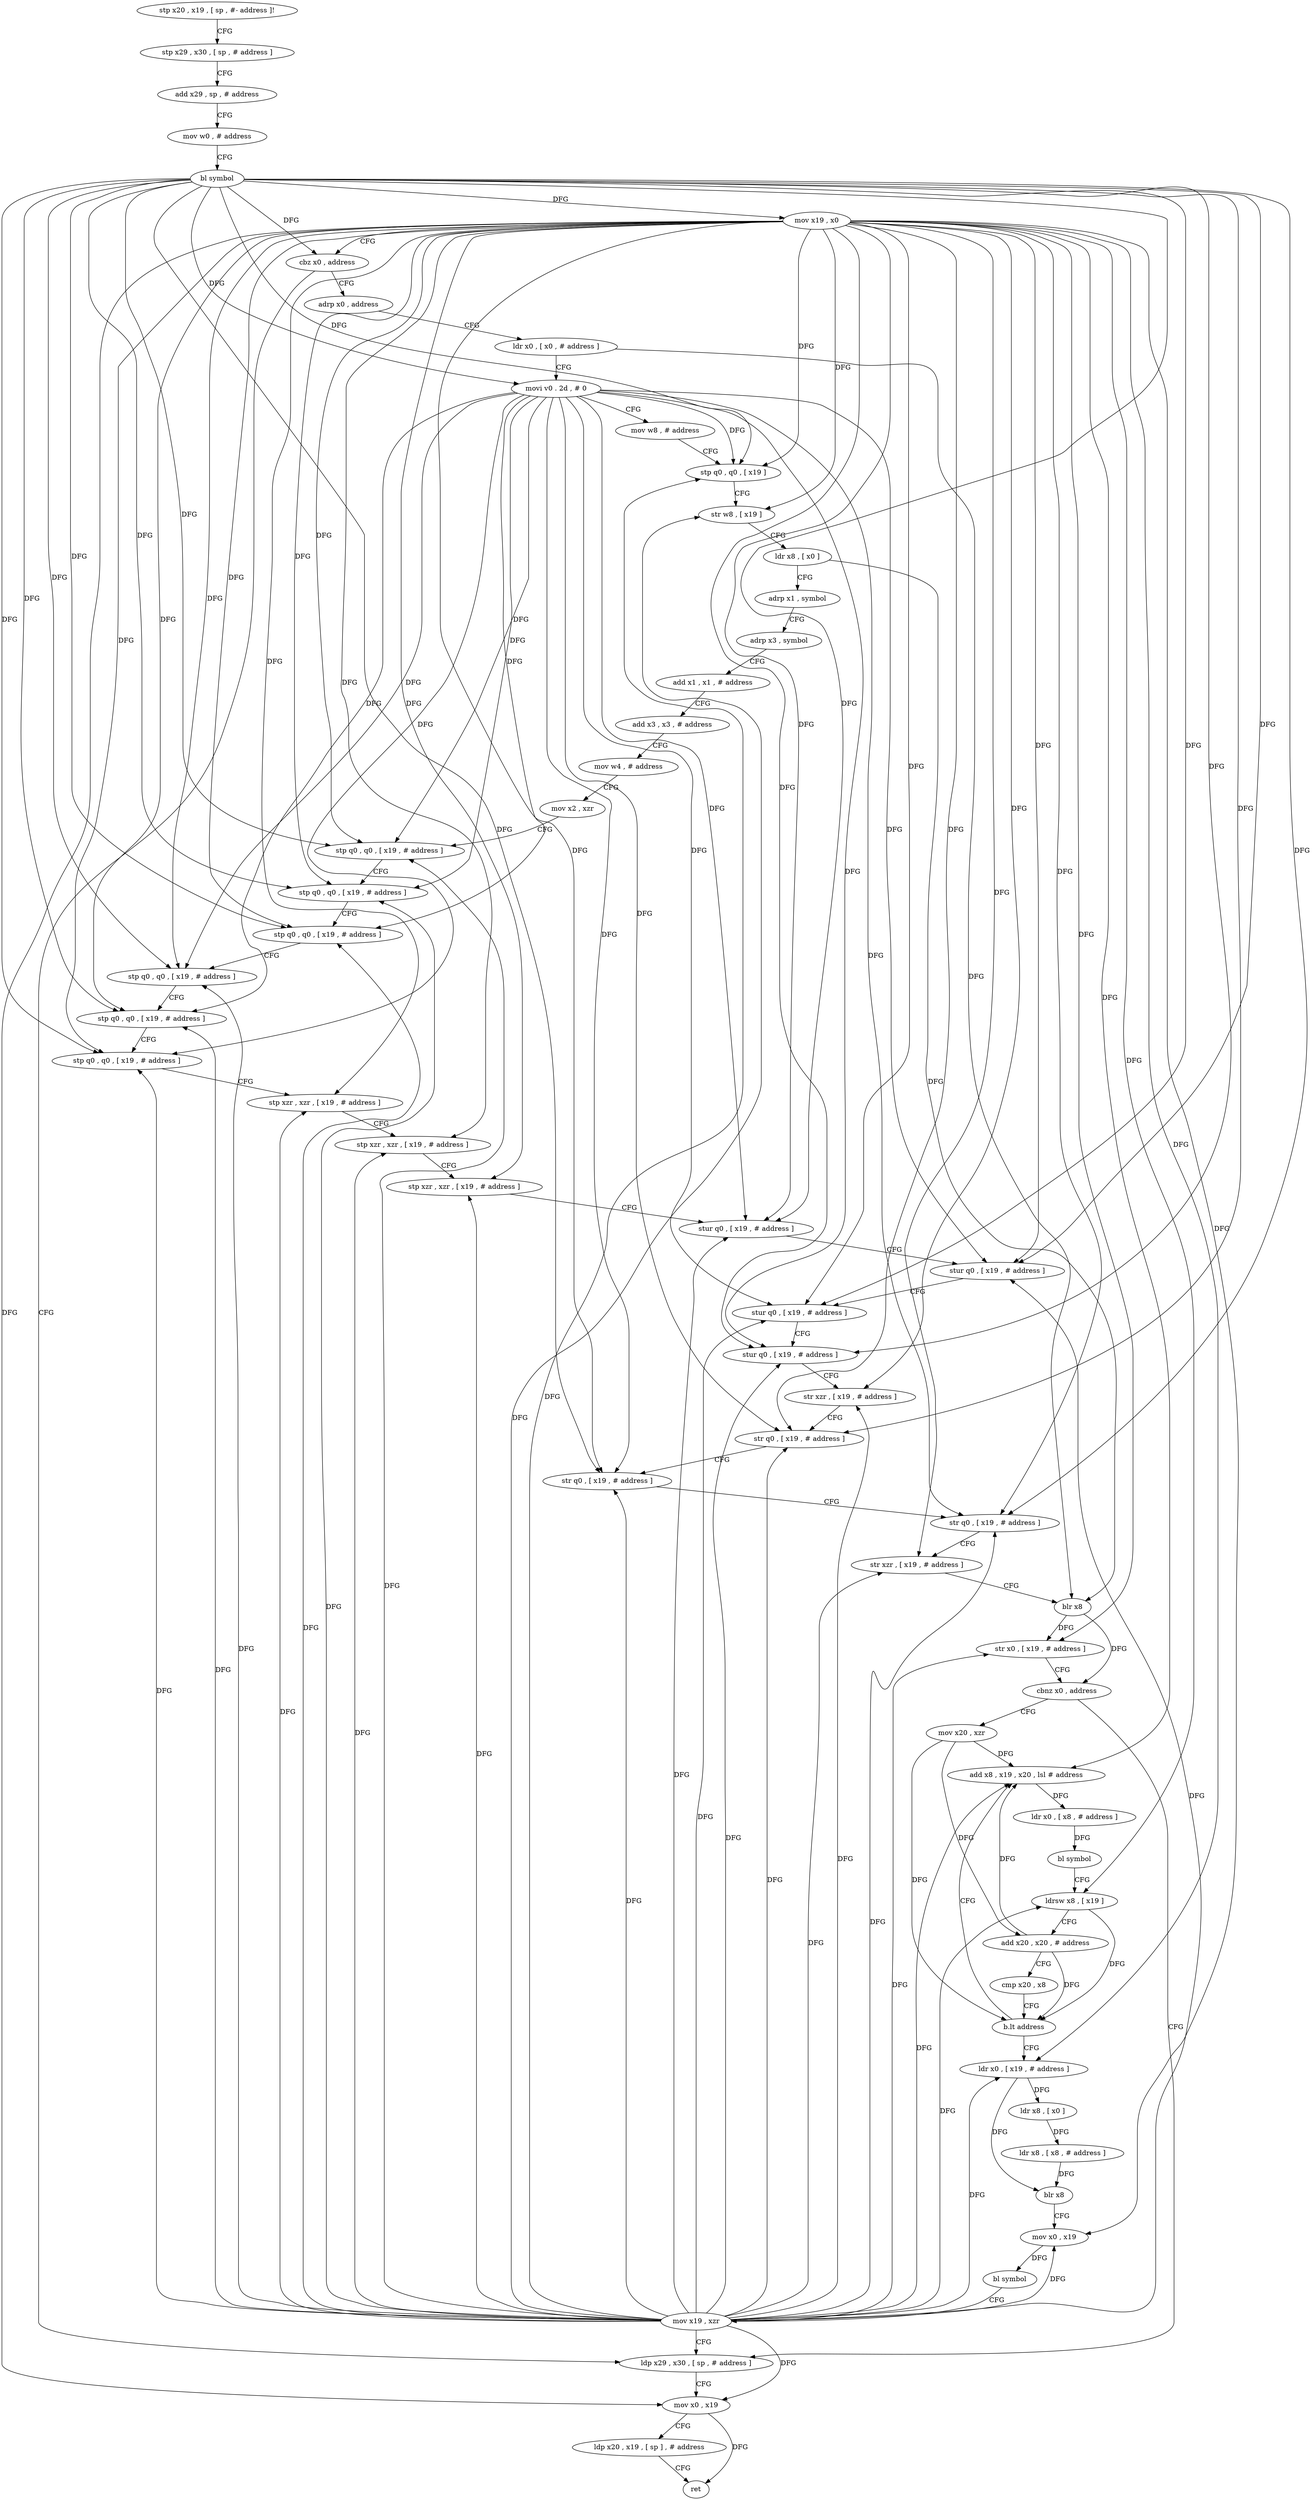 digraph "func" {
"67972" [label = "stp x20 , x19 , [ sp , #- address ]!" ]
"67976" [label = "stp x29 , x30 , [ sp , # address ]" ]
"67980" [label = "add x29 , sp , # address" ]
"67984" [label = "mov w0 , # address" ]
"67988" [label = "bl symbol" ]
"67992" [label = "mov x19 , x0" ]
"67996" [label = "cbz x0 , address" ]
"68196" [label = "ldp x29 , x30 , [ sp , # address ]" ]
"68000" [label = "adrp x0 , address" ]
"68200" [label = "mov x0 , x19" ]
"68204" [label = "ldp x20 , x19 , [ sp ] , # address" ]
"68208" [label = "ret" ]
"68004" [label = "ldr x0 , [ x0 , # address ]" ]
"68008" [label = "movi v0 . 2d , # 0" ]
"68012" [label = "mov w8 , # address" ]
"68016" [label = "stp q0 , q0 , [ x19 ]" ]
"68020" [label = "str w8 , [ x19 ]" ]
"68024" [label = "ldr x8 , [ x0 ]" ]
"68028" [label = "adrp x1 , symbol" ]
"68032" [label = "adrp x3 , symbol" ]
"68036" [label = "add x1 , x1 , # address" ]
"68040" [label = "add x3 , x3 , # address" ]
"68044" [label = "mov w4 , # address" ]
"68048" [label = "mov x2 , xzr" ]
"68052" [label = "stp q0 , q0 , [ x19 , # address ]" ]
"68056" [label = "stp q0 , q0 , [ x19 , # address ]" ]
"68060" [label = "stp q0 , q0 , [ x19 , # address ]" ]
"68064" [label = "stp q0 , q0 , [ x19 , # address ]" ]
"68068" [label = "stp q0 , q0 , [ x19 , # address ]" ]
"68072" [label = "stp q0 , q0 , [ x19 , # address ]" ]
"68076" [label = "stp xzr , xzr , [ x19 , # address ]" ]
"68080" [label = "stp xzr , xzr , [ x19 , # address ]" ]
"68084" [label = "stp xzr , xzr , [ x19 , # address ]" ]
"68088" [label = "stur q0 , [ x19 , # address ]" ]
"68092" [label = "stur q0 , [ x19 , # address ]" ]
"68096" [label = "stur q0 , [ x19 , # address ]" ]
"68100" [label = "stur q0 , [ x19 , # address ]" ]
"68104" [label = "str xzr , [ x19 , # address ]" ]
"68108" [label = "str q0 , [ x19 , # address ]" ]
"68112" [label = "str q0 , [ x19 , # address ]" ]
"68116" [label = "str q0 , [ x19 , # address ]" ]
"68120" [label = "str xzr , [ x19 , # address ]" ]
"68124" [label = "blr x8" ]
"68128" [label = "str x0 , [ x19 , # address ]" ]
"68132" [label = "cbnz x0 , address" ]
"68136" [label = "mov x20 , xzr" ]
"68140" [label = "add x8 , x19 , x20 , lsl # address" ]
"68144" [label = "ldr x0 , [ x8 , # address ]" ]
"68148" [label = "bl symbol" ]
"68152" [label = "ldrsw x8 , [ x19 ]" ]
"68156" [label = "add x20 , x20 , # address" ]
"68160" [label = "cmp x20 , x8" ]
"68164" [label = "b.lt address" ]
"68168" [label = "ldr x0 , [ x19 , # address ]" ]
"68172" [label = "ldr x8 , [ x0 ]" ]
"68176" [label = "ldr x8 , [ x8 , # address ]" ]
"68180" [label = "blr x8" ]
"68184" [label = "mov x0 , x19" ]
"68188" [label = "bl symbol" ]
"68192" [label = "mov x19 , xzr" ]
"67972" -> "67976" [ label = "CFG" ]
"67976" -> "67980" [ label = "CFG" ]
"67980" -> "67984" [ label = "CFG" ]
"67984" -> "67988" [ label = "CFG" ]
"67988" -> "67992" [ label = "DFG" ]
"67988" -> "67996" [ label = "DFG" ]
"67988" -> "68008" [ label = "DFG" ]
"67988" -> "68016" [ label = "DFG" ]
"67988" -> "68052" [ label = "DFG" ]
"67988" -> "68056" [ label = "DFG" ]
"67988" -> "68060" [ label = "DFG" ]
"67988" -> "68064" [ label = "DFG" ]
"67988" -> "68068" [ label = "DFG" ]
"67988" -> "68072" [ label = "DFG" ]
"67988" -> "68088" [ label = "DFG" ]
"67988" -> "68092" [ label = "DFG" ]
"67988" -> "68096" [ label = "DFG" ]
"67988" -> "68100" [ label = "DFG" ]
"67988" -> "68108" [ label = "DFG" ]
"67988" -> "68112" [ label = "DFG" ]
"67988" -> "68116" [ label = "DFG" ]
"67992" -> "67996" [ label = "CFG" ]
"67992" -> "68200" [ label = "DFG" ]
"67992" -> "68016" [ label = "DFG" ]
"67992" -> "68020" [ label = "DFG" ]
"67992" -> "68052" [ label = "DFG" ]
"67992" -> "68056" [ label = "DFG" ]
"67992" -> "68060" [ label = "DFG" ]
"67992" -> "68064" [ label = "DFG" ]
"67992" -> "68068" [ label = "DFG" ]
"67992" -> "68072" [ label = "DFG" ]
"67992" -> "68076" [ label = "DFG" ]
"67992" -> "68080" [ label = "DFG" ]
"67992" -> "68084" [ label = "DFG" ]
"67992" -> "68088" [ label = "DFG" ]
"67992" -> "68092" [ label = "DFG" ]
"67992" -> "68096" [ label = "DFG" ]
"67992" -> "68100" [ label = "DFG" ]
"67992" -> "68104" [ label = "DFG" ]
"67992" -> "68108" [ label = "DFG" ]
"67992" -> "68112" [ label = "DFG" ]
"67992" -> "68116" [ label = "DFG" ]
"67992" -> "68120" [ label = "DFG" ]
"67992" -> "68128" [ label = "DFG" ]
"67992" -> "68140" [ label = "DFG" ]
"67992" -> "68152" [ label = "DFG" ]
"67992" -> "68168" [ label = "DFG" ]
"67992" -> "68184" [ label = "DFG" ]
"67996" -> "68196" [ label = "CFG" ]
"67996" -> "68000" [ label = "CFG" ]
"68196" -> "68200" [ label = "CFG" ]
"68000" -> "68004" [ label = "CFG" ]
"68200" -> "68204" [ label = "CFG" ]
"68200" -> "68208" [ label = "DFG" ]
"68204" -> "68208" [ label = "CFG" ]
"68004" -> "68008" [ label = "CFG" ]
"68004" -> "68124" [ label = "DFG" ]
"68008" -> "68012" [ label = "CFG" ]
"68008" -> "68016" [ label = "DFG" ]
"68008" -> "68052" [ label = "DFG" ]
"68008" -> "68056" [ label = "DFG" ]
"68008" -> "68060" [ label = "DFG" ]
"68008" -> "68064" [ label = "DFG" ]
"68008" -> "68068" [ label = "DFG" ]
"68008" -> "68072" [ label = "DFG" ]
"68008" -> "68088" [ label = "DFG" ]
"68008" -> "68092" [ label = "DFG" ]
"68008" -> "68096" [ label = "DFG" ]
"68008" -> "68100" [ label = "DFG" ]
"68008" -> "68108" [ label = "DFG" ]
"68008" -> "68112" [ label = "DFG" ]
"68008" -> "68116" [ label = "DFG" ]
"68012" -> "68016" [ label = "CFG" ]
"68016" -> "68020" [ label = "CFG" ]
"68020" -> "68024" [ label = "CFG" ]
"68024" -> "68028" [ label = "CFG" ]
"68024" -> "68124" [ label = "DFG" ]
"68028" -> "68032" [ label = "CFG" ]
"68032" -> "68036" [ label = "CFG" ]
"68036" -> "68040" [ label = "CFG" ]
"68040" -> "68044" [ label = "CFG" ]
"68044" -> "68048" [ label = "CFG" ]
"68048" -> "68052" [ label = "CFG" ]
"68052" -> "68056" [ label = "CFG" ]
"68056" -> "68060" [ label = "CFG" ]
"68060" -> "68064" [ label = "CFG" ]
"68064" -> "68068" [ label = "CFG" ]
"68068" -> "68072" [ label = "CFG" ]
"68072" -> "68076" [ label = "CFG" ]
"68076" -> "68080" [ label = "CFG" ]
"68080" -> "68084" [ label = "CFG" ]
"68084" -> "68088" [ label = "CFG" ]
"68088" -> "68092" [ label = "CFG" ]
"68092" -> "68096" [ label = "CFG" ]
"68096" -> "68100" [ label = "CFG" ]
"68100" -> "68104" [ label = "CFG" ]
"68104" -> "68108" [ label = "CFG" ]
"68108" -> "68112" [ label = "CFG" ]
"68112" -> "68116" [ label = "CFG" ]
"68116" -> "68120" [ label = "CFG" ]
"68120" -> "68124" [ label = "CFG" ]
"68124" -> "68128" [ label = "DFG" ]
"68124" -> "68132" [ label = "DFG" ]
"68128" -> "68132" [ label = "CFG" ]
"68132" -> "68196" [ label = "CFG" ]
"68132" -> "68136" [ label = "CFG" ]
"68136" -> "68140" [ label = "DFG" ]
"68136" -> "68156" [ label = "DFG" ]
"68136" -> "68164" [ label = "DFG" ]
"68140" -> "68144" [ label = "DFG" ]
"68144" -> "68148" [ label = "DFG" ]
"68148" -> "68152" [ label = "CFG" ]
"68152" -> "68156" [ label = "CFG" ]
"68152" -> "68164" [ label = "DFG" ]
"68156" -> "68160" [ label = "CFG" ]
"68156" -> "68140" [ label = "DFG" ]
"68156" -> "68164" [ label = "DFG" ]
"68160" -> "68164" [ label = "CFG" ]
"68164" -> "68140" [ label = "CFG" ]
"68164" -> "68168" [ label = "CFG" ]
"68168" -> "68172" [ label = "DFG" ]
"68168" -> "68180" [ label = "DFG" ]
"68172" -> "68176" [ label = "DFG" ]
"68176" -> "68180" [ label = "DFG" ]
"68180" -> "68184" [ label = "CFG" ]
"68184" -> "68188" [ label = "DFG" ]
"68188" -> "68192" [ label = "CFG" ]
"68192" -> "68196" [ label = "CFG" ]
"68192" -> "68200" [ label = "DFG" ]
"68192" -> "68020" [ label = "DFG" ]
"68192" -> "68076" [ label = "DFG" ]
"68192" -> "68080" [ label = "DFG" ]
"68192" -> "68084" [ label = "DFG" ]
"68192" -> "68104" [ label = "DFG" ]
"68192" -> "68120" [ label = "DFG" ]
"68192" -> "68152" [ label = "DFG" ]
"68192" -> "68168" [ label = "DFG" ]
"68192" -> "68184" [ label = "DFG" ]
"68192" -> "68016" [ label = "DFG" ]
"68192" -> "68052" [ label = "DFG" ]
"68192" -> "68056" [ label = "DFG" ]
"68192" -> "68060" [ label = "DFG" ]
"68192" -> "68064" [ label = "DFG" ]
"68192" -> "68068" [ label = "DFG" ]
"68192" -> "68072" [ label = "DFG" ]
"68192" -> "68088" [ label = "DFG" ]
"68192" -> "68092" [ label = "DFG" ]
"68192" -> "68096" [ label = "DFG" ]
"68192" -> "68100" [ label = "DFG" ]
"68192" -> "68108" [ label = "DFG" ]
"68192" -> "68112" [ label = "DFG" ]
"68192" -> "68116" [ label = "DFG" ]
"68192" -> "68128" [ label = "DFG" ]
"68192" -> "68140" [ label = "DFG" ]
}
